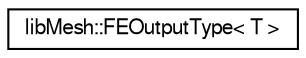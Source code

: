 digraph "Graphical Class Hierarchy"
{
  edge [fontname="FreeSans",fontsize="10",labelfontname="FreeSans",labelfontsize="10"];
  node [fontname="FreeSans",fontsize="10",shape=record];
  rankdir="LR";
  Node1 [label="libMesh::FEOutputType\< T \>",height=0.2,width=0.4,color="black", fillcolor="white", style="filled",URL="$structlibMesh_1_1FEOutputType.html"];
}
